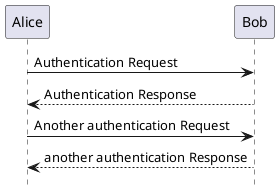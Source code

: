 @startuml
hide footbox

Alice -> Bob: Authentication Request
Bob --> Alice: Authentication Response
Alice -> Bob: Another authentication Request
Alice <-- Bob: another authentication Response
@enduml
